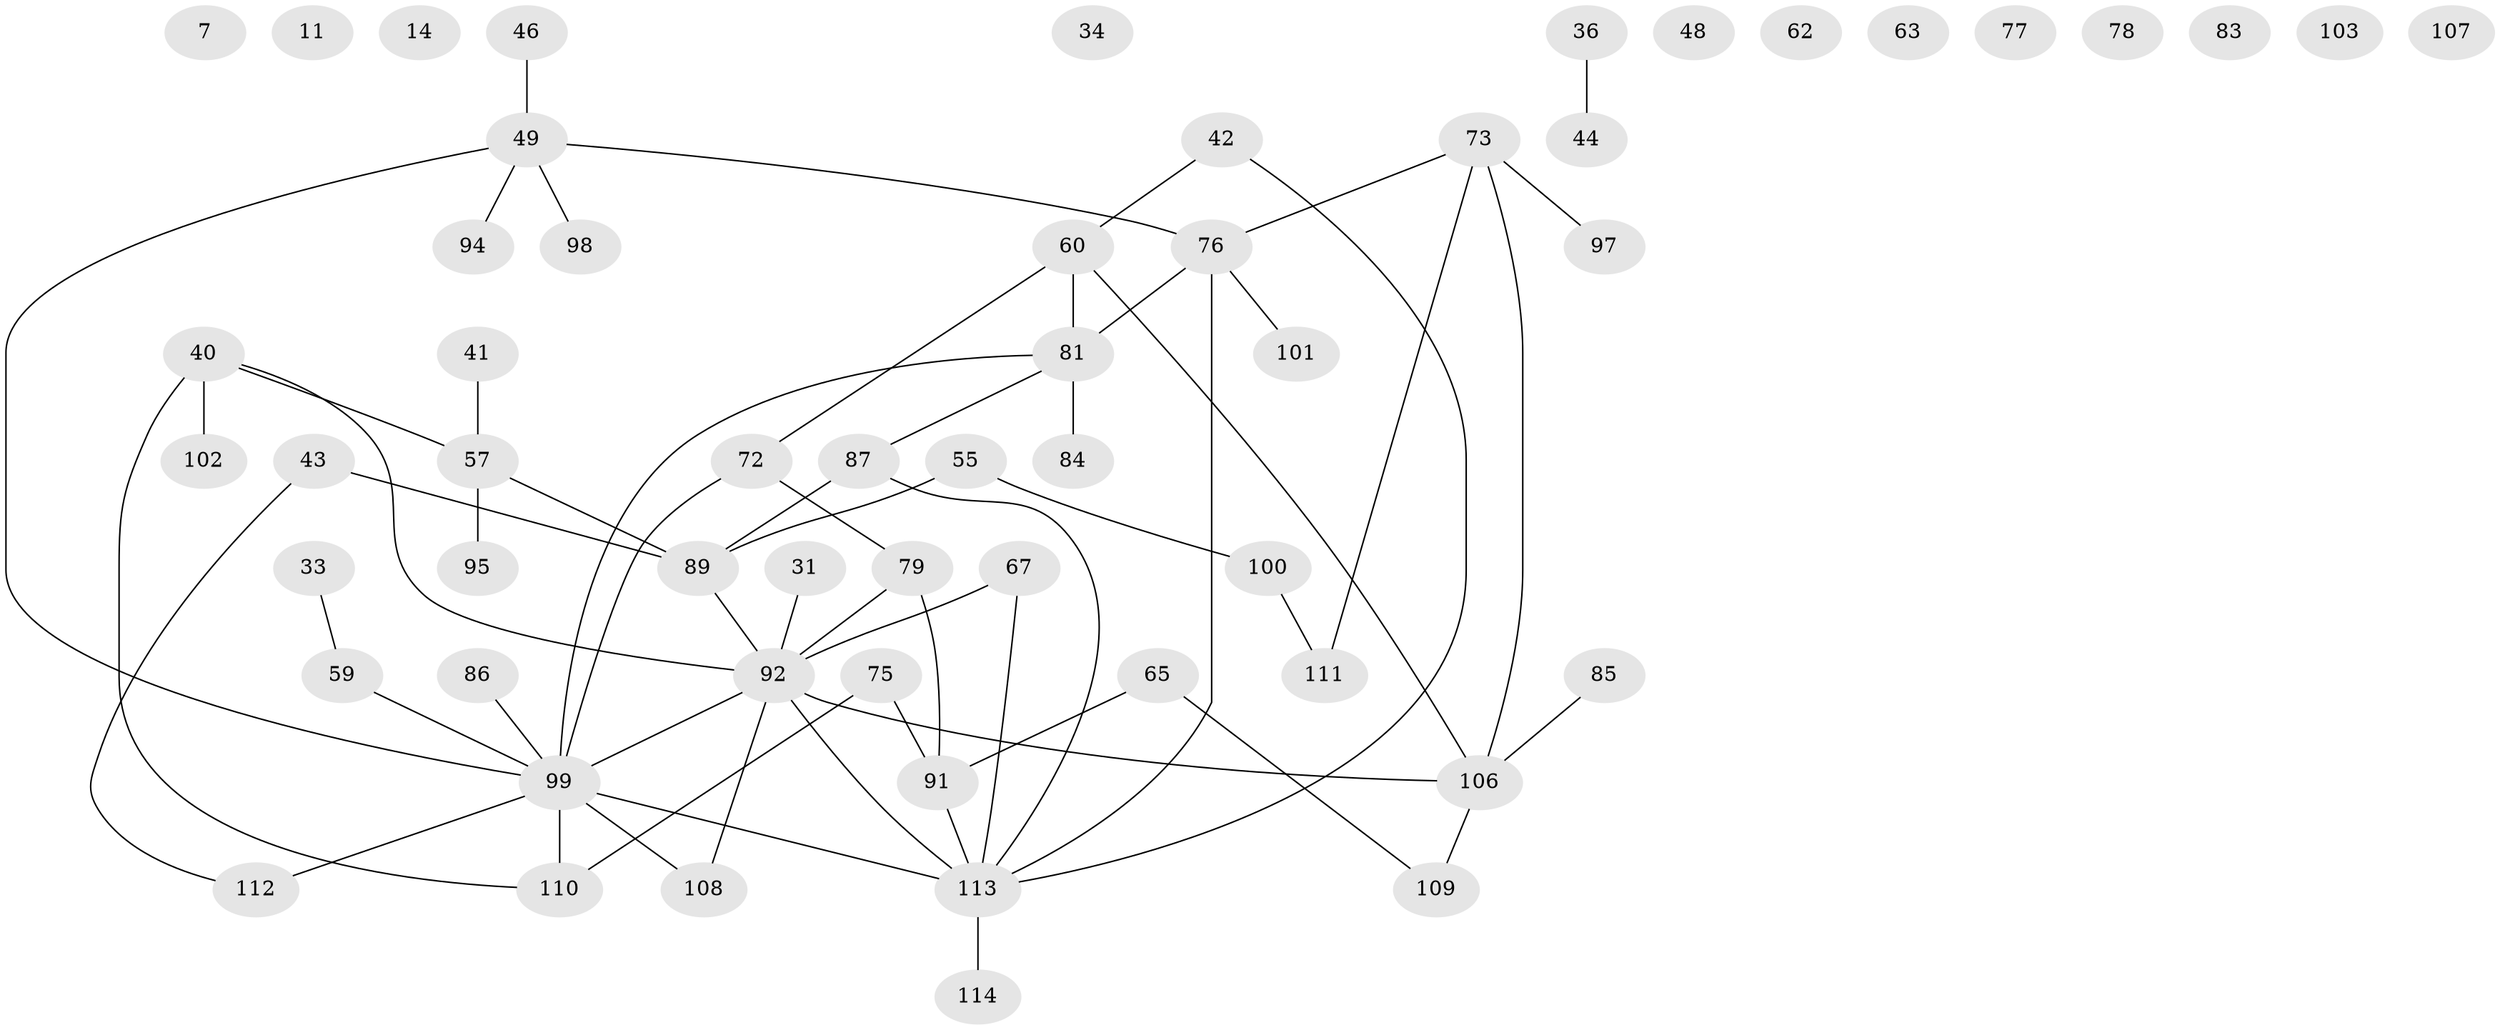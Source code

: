 // original degree distribution, {2: 0.21929824561403508, 4: 0.14035087719298245, 6: 0.03508771929824561, 5: 0.03508771929824561, 1: 0.24561403508771928, 3: 0.22807017543859648, 0: 0.09649122807017543}
// Generated by graph-tools (version 1.1) at 2025/39/03/09/25 04:39:34]
// undirected, 57 vertices, 62 edges
graph export_dot {
graph [start="1"]
  node [color=gray90,style=filled];
  7;
  11;
  14;
  31;
  33;
  34;
  36;
  40 [super="+28"];
  41;
  42 [super="+23"];
  43;
  44;
  46;
  48;
  49 [super="+32"];
  55;
  57;
  59 [super="+25"];
  60;
  62;
  63;
  65;
  67 [super="+37+52"];
  72 [super="+51"];
  73;
  75;
  76 [super="+30+56+66+74"];
  77;
  78 [super="+18"];
  79;
  81 [super="+39"];
  83;
  84;
  85;
  86;
  87 [super="+45+47+69"];
  89 [super="+20"];
  91 [super="+68+53"];
  92 [super="+82"];
  94;
  95;
  97;
  98;
  99 [super="+4+71+90"];
  100;
  101;
  102;
  103;
  106 [super="+8+70"];
  107;
  108 [super="+105"];
  109;
  110 [super="+104"];
  111;
  112;
  113 [super="+61+96+93"];
  114;
  31 -- 92 [weight=2];
  33 -- 59;
  36 -- 44;
  40 -- 102;
  40 -- 57;
  40 -- 92;
  40 -- 110 [weight=2];
  41 -- 57;
  42 -- 60;
  42 -- 113;
  43 -- 112;
  43 -- 89;
  46 -- 49;
  49 -- 94;
  49 -- 98;
  49 -- 76;
  49 -- 99;
  55 -- 89 [weight=2];
  55 -- 100;
  57 -- 89;
  57 -- 95;
  59 -- 99;
  60 -- 81 [weight=2];
  60 -- 72;
  60 -- 106;
  65 -- 91;
  65 -- 109;
  67 -- 92 [weight=4];
  67 -- 113;
  72 -- 79 [weight=2];
  72 -- 99;
  73 -- 97;
  73 -- 111;
  73 -- 106;
  73 -- 76;
  75 -- 110;
  75 -- 91;
  76 -- 81;
  76 -- 101;
  76 -- 113;
  79 -- 91;
  79 -- 92;
  81 -- 84;
  81 -- 87;
  81 -- 99;
  85 -- 106;
  86 -- 99;
  87 -- 89;
  87 -- 113;
  89 -- 92;
  91 -- 113;
  92 -- 106 [weight=3];
  92 -- 99;
  92 -- 113;
  92 -- 108;
  99 -- 110 [weight=3];
  99 -- 112;
  99 -- 113 [weight=2];
  99 -- 108;
  100 -- 111;
  106 -- 109;
  113 -- 114;
}
